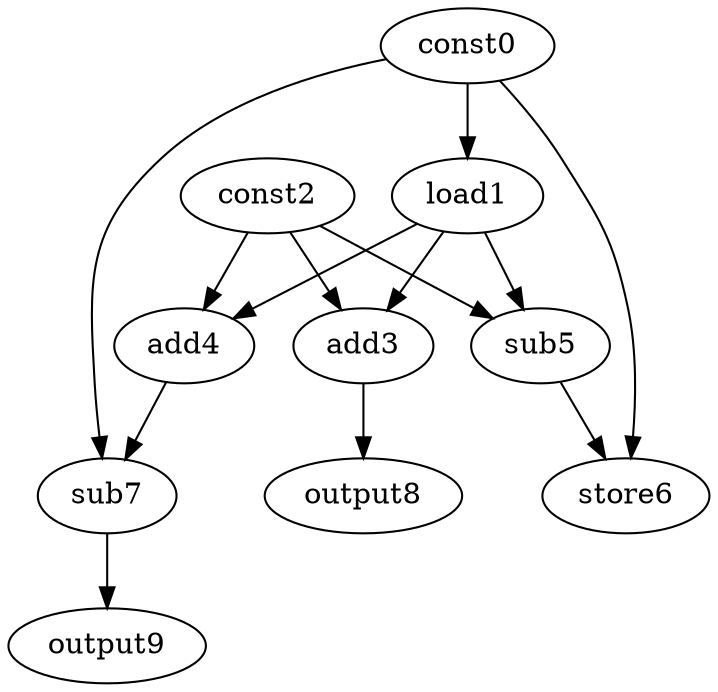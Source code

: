 digraph G { 
const0[opcode=const]; 
load1[opcode=load]; 
const2[opcode=const]; 
add3[opcode=add]; 
add4[opcode=add]; 
sub5[opcode=sub]; 
store6[opcode=store]; 
sub7[opcode=sub]; 
output8[opcode=output]; 
output9[opcode=output]; 
const0->load1[operand=0];
load1->add3[operand=0];
const2->add3[operand=1];
load1->add4[operand=0];
const2->add4[operand=1];
load1->sub5[operand=0];
const2->sub5[operand=1];
const0->store6[operand=0];
sub5->store6[operand=1];
const0->sub7[operand=0];
add4->sub7[operand=1];
add3->output8[operand=0];
sub7->output9[operand=0];
}
